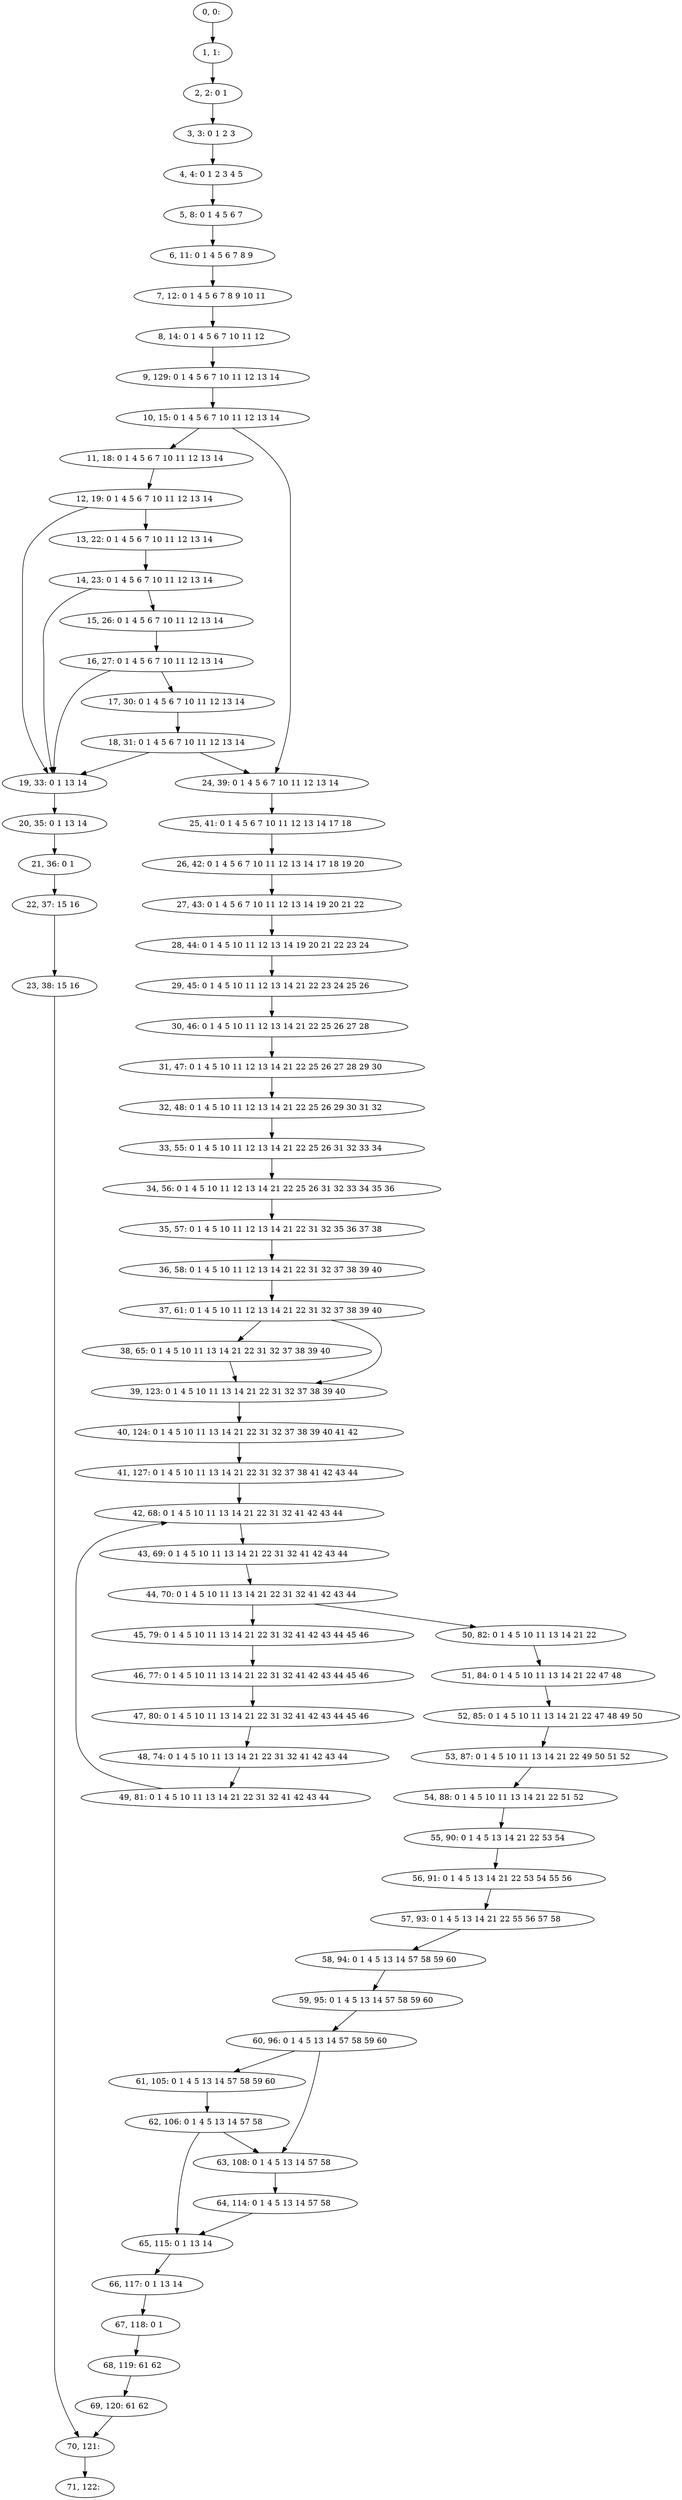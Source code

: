 digraph G {
0[label="0, 0: "];
1[label="1, 1: "];
2[label="2, 2: 0 1 "];
3[label="3, 3: 0 1 2 3 "];
4[label="4, 4: 0 1 2 3 4 5 "];
5[label="5, 8: 0 1 4 5 6 7 "];
6[label="6, 11: 0 1 4 5 6 7 8 9 "];
7[label="7, 12: 0 1 4 5 6 7 8 9 10 11 "];
8[label="8, 14: 0 1 4 5 6 7 10 11 12 "];
9[label="9, 129: 0 1 4 5 6 7 10 11 12 13 14 "];
10[label="10, 15: 0 1 4 5 6 7 10 11 12 13 14 "];
11[label="11, 18: 0 1 4 5 6 7 10 11 12 13 14 "];
12[label="12, 19: 0 1 4 5 6 7 10 11 12 13 14 "];
13[label="13, 22: 0 1 4 5 6 7 10 11 12 13 14 "];
14[label="14, 23: 0 1 4 5 6 7 10 11 12 13 14 "];
15[label="15, 26: 0 1 4 5 6 7 10 11 12 13 14 "];
16[label="16, 27: 0 1 4 5 6 7 10 11 12 13 14 "];
17[label="17, 30: 0 1 4 5 6 7 10 11 12 13 14 "];
18[label="18, 31: 0 1 4 5 6 7 10 11 12 13 14 "];
19[label="19, 33: 0 1 13 14 "];
20[label="20, 35: 0 1 13 14 "];
21[label="21, 36: 0 1 "];
22[label="22, 37: 15 16 "];
23[label="23, 38: 15 16 "];
24[label="24, 39: 0 1 4 5 6 7 10 11 12 13 14 "];
25[label="25, 41: 0 1 4 5 6 7 10 11 12 13 14 17 18 "];
26[label="26, 42: 0 1 4 5 6 7 10 11 12 13 14 17 18 19 20 "];
27[label="27, 43: 0 1 4 5 6 7 10 11 12 13 14 19 20 21 22 "];
28[label="28, 44: 0 1 4 5 10 11 12 13 14 19 20 21 22 23 24 "];
29[label="29, 45: 0 1 4 5 10 11 12 13 14 21 22 23 24 25 26 "];
30[label="30, 46: 0 1 4 5 10 11 12 13 14 21 22 25 26 27 28 "];
31[label="31, 47: 0 1 4 5 10 11 12 13 14 21 22 25 26 27 28 29 30 "];
32[label="32, 48: 0 1 4 5 10 11 12 13 14 21 22 25 26 29 30 31 32 "];
33[label="33, 55: 0 1 4 5 10 11 12 13 14 21 22 25 26 31 32 33 34 "];
34[label="34, 56: 0 1 4 5 10 11 12 13 14 21 22 25 26 31 32 33 34 35 36 "];
35[label="35, 57: 0 1 4 5 10 11 12 13 14 21 22 31 32 35 36 37 38 "];
36[label="36, 58: 0 1 4 5 10 11 12 13 14 21 22 31 32 37 38 39 40 "];
37[label="37, 61: 0 1 4 5 10 11 12 13 14 21 22 31 32 37 38 39 40 "];
38[label="38, 65: 0 1 4 5 10 11 13 14 21 22 31 32 37 38 39 40 "];
39[label="39, 123: 0 1 4 5 10 11 13 14 21 22 31 32 37 38 39 40 "];
40[label="40, 124: 0 1 4 5 10 11 13 14 21 22 31 32 37 38 39 40 41 42 "];
41[label="41, 127: 0 1 4 5 10 11 13 14 21 22 31 32 37 38 41 42 43 44 "];
42[label="42, 68: 0 1 4 5 10 11 13 14 21 22 31 32 41 42 43 44 "];
43[label="43, 69: 0 1 4 5 10 11 13 14 21 22 31 32 41 42 43 44 "];
44[label="44, 70: 0 1 4 5 10 11 13 14 21 22 31 32 41 42 43 44 "];
45[label="45, 79: 0 1 4 5 10 11 13 14 21 22 31 32 41 42 43 44 45 46 "];
46[label="46, 77: 0 1 4 5 10 11 13 14 21 22 31 32 41 42 43 44 45 46 "];
47[label="47, 80: 0 1 4 5 10 11 13 14 21 22 31 32 41 42 43 44 45 46 "];
48[label="48, 74: 0 1 4 5 10 11 13 14 21 22 31 32 41 42 43 44 "];
49[label="49, 81: 0 1 4 5 10 11 13 14 21 22 31 32 41 42 43 44 "];
50[label="50, 82: 0 1 4 5 10 11 13 14 21 22 "];
51[label="51, 84: 0 1 4 5 10 11 13 14 21 22 47 48 "];
52[label="52, 85: 0 1 4 5 10 11 13 14 21 22 47 48 49 50 "];
53[label="53, 87: 0 1 4 5 10 11 13 14 21 22 49 50 51 52 "];
54[label="54, 88: 0 1 4 5 10 11 13 14 21 22 51 52 "];
55[label="55, 90: 0 1 4 5 13 14 21 22 53 54 "];
56[label="56, 91: 0 1 4 5 13 14 21 22 53 54 55 56 "];
57[label="57, 93: 0 1 4 5 13 14 21 22 55 56 57 58 "];
58[label="58, 94: 0 1 4 5 13 14 57 58 59 60 "];
59[label="59, 95: 0 1 4 5 13 14 57 58 59 60 "];
60[label="60, 96: 0 1 4 5 13 14 57 58 59 60 "];
61[label="61, 105: 0 1 4 5 13 14 57 58 59 60 "];
62[label="62, 106: 0 1 4 5 13 14 57 58 "];
63[label="63, 108: 0 1 4 5 13 14 57 58 "];
64[label="64, 114: 0 1 4 5 13 14 57 58 "];
65[label="65, 115: 0 1 13 14 "];
66[label="66, 117: 0 1 13 14 "];
67[label="67, 118: 0 1 "];
68[label="68, 119: 61 62 "];
69[label="69, 120: 61 62 "];
70[label="70, 121: "];
71[label="71, 122: "];
0->1 ;
1->2 ;
2->3 ;
3->4 ;
4->5 ;
5->6 ;
6->7 ;
7->8 ;
8->9 ;
9->10 ;
10->11 ;
10->24 ;
11->12 ;
12->13 ;
12->19 ;
13->14 ;
14->15 ;
14->19 ;
15->16 ;
16->17 ;
16->19 ;
17->18 ;
18->19 ;
18->24 ;
19->20 ;
20->21 ;
21->22 ;
22->23 ;
23->70 ;
24->25 ;
25->26 ;
26->27 ;
27->28 ;
28->29 ;
29->30 ;
30->31 ;
31->32 ;
32->33 ;
33->34 ;
34->35 ;
35->36 ;
36->37 ;
37->38 ;
37->39 ;
38->39 ;
39->40 ;
40->41 ;
41->42 ;
42->43 ;
43->44 ;
44->45 ;
44->50 ;
45->46 ;
46->47 ;
47->48 ;
48->49 ;
49->42 ;
50->51 ;
51->52 ;
52->53 ;
53->54 ;
54->55 ;
55->56 ;
56->57 ;
57->58 ;
58->59 ;
59->60 ;
60->61 ;
60->63 ;
61->62 ;
62->63 ;
62->65 ;
63->64 ;
64->65 ;
65->66 ;
66->67 ;
67->68 ;
68->69 ;
69->70 ;
70->71 ;
}
